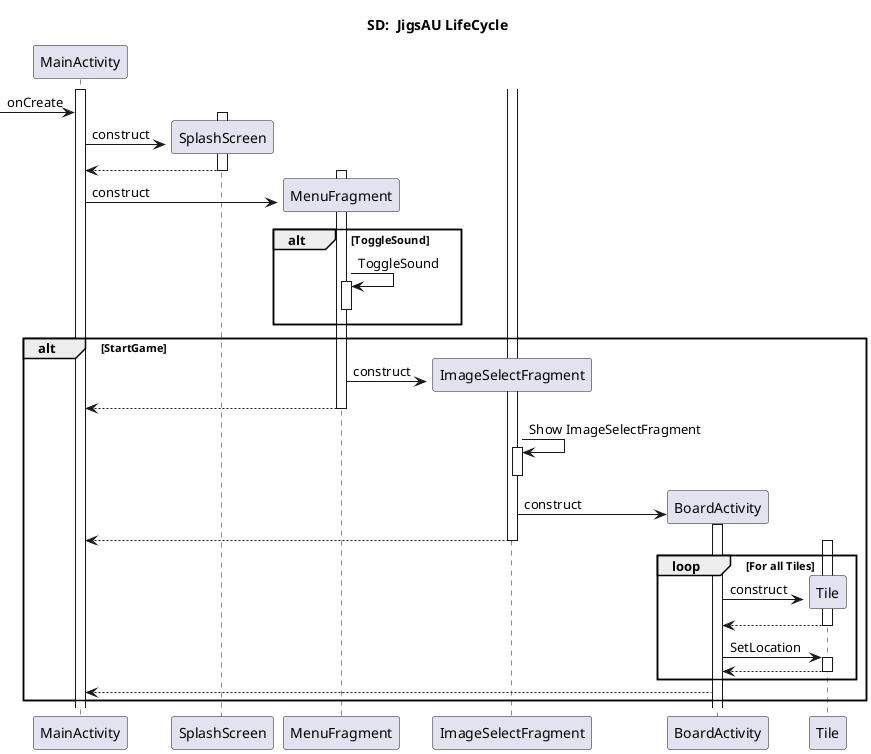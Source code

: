 @startuml
title:  SD:  JigsAU LifeCycle
activate MainActivity
[-> MainActivity: onCreate
create SplashScreen
activate SplashScreen

MainActivity -> SplashScreen: construct
SplashScreen --> MainActivity
deactivate SplashScreen
create MenuFragment
activate MenuFragment
MainActivity -> MenuFragment: construct

alt ToggleSound
MenuFragment -> MenuFragment: ToggleSound
activate MenuFragment
deactivate MenuFragment
end

alt StartGame
create ImageSelectFragment
activate ImageSelectFragment
MenuFragment -> ImageSelectFragment: construct
MenuFragment --> MainActivity
deactivate MenuFragment

ImageSelectFragment -> ImageSelectFragment: Show ImageSelectFragment
activate ImageSelectFragment
deactivate ImageSelectFragment

create BoardActivity
ImageSelectFragment -> BoardActivity: construct
activate BoardActivity
ImageSelectFragment --> MainActivity
deactivate ImageSelectFragment

loop For all Tiles
create Tile
activate Tile
BoardActivity -> Tile: construct
Tile --> BoardActivity
deactivate Tile
BoardActivity -> Tile: SetLocation
activate Tile
Tile --> BoardActivity
deactivate Tile
end
BoardActivity --> MainActivity


end

@enduml